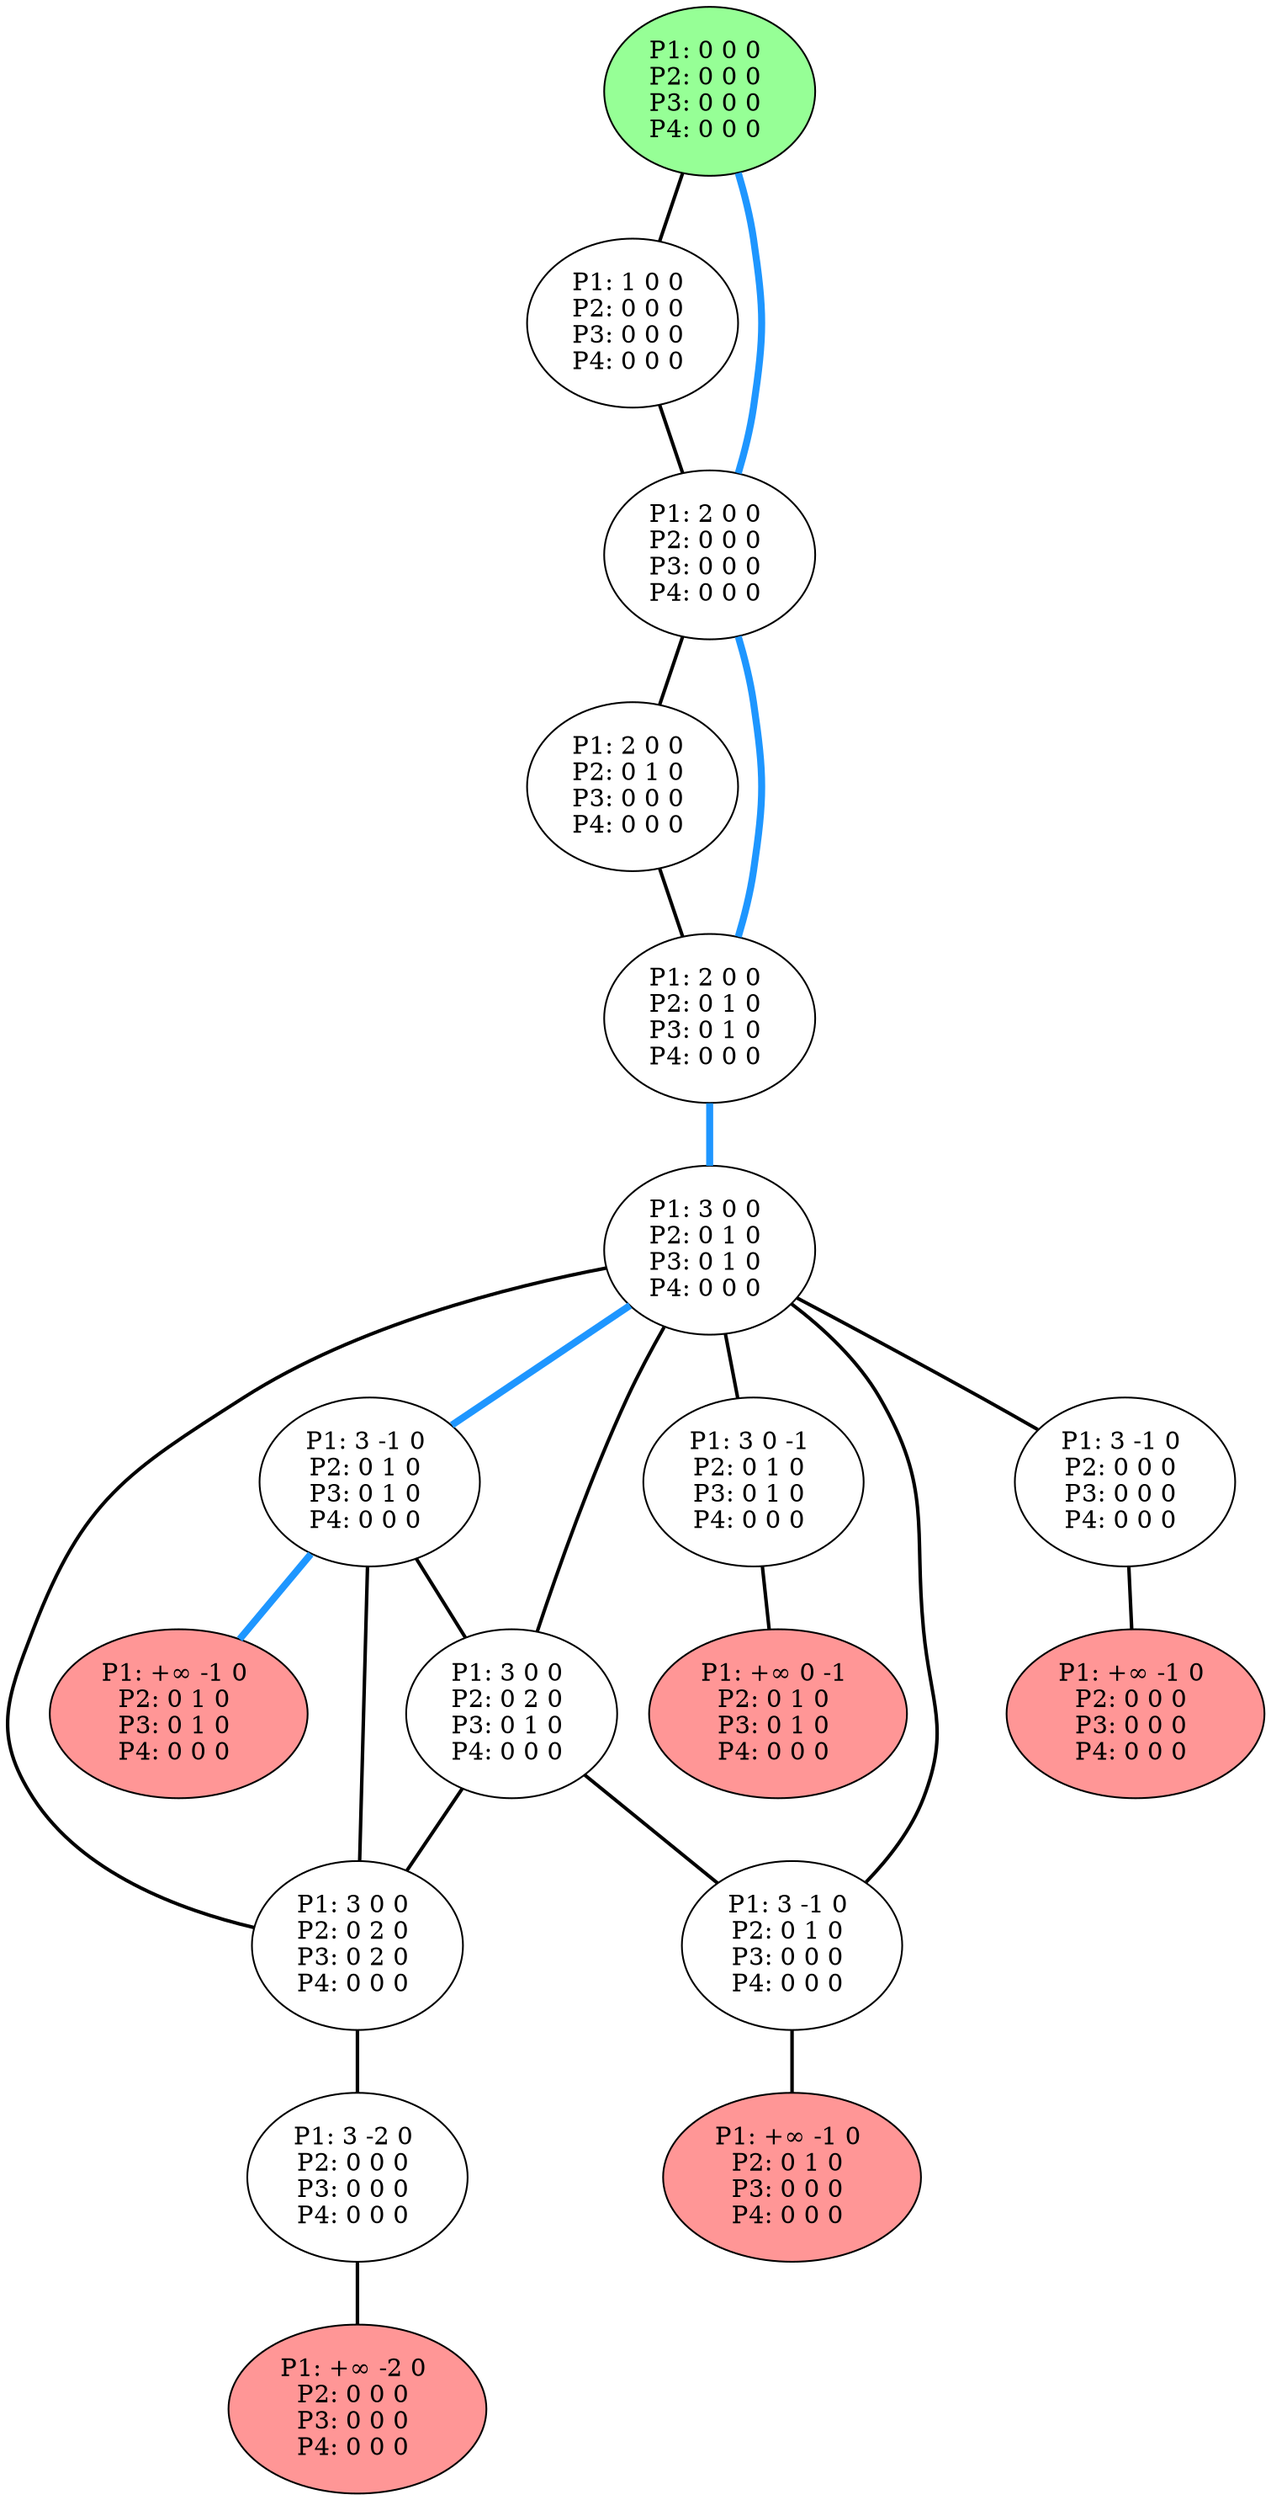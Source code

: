 graph G {
color = "black"
0 [label = "P1: 0 0 0 
P2: 0 0 0 
P3: 0 0 0 
P4: 0 0 0 
",  style="filled", fillcolor = "#96FF96"];
1 [label = "P1: 1 0 0 
P2: 0 0 0 
P3: 0 0 0 
P4: 0 0 0 
"];
2 [label = "P1: 2 0 0 
P2: 0 0 0 
P3: 0 0 0 
P4: 0 0 0 
"];
3 [label = "P1: 2 0 0 
P2: 0 1 0 
P3: 0 0 0 
P4: 0 0 0 
"];
4 [label = "P1: 2 0 0 
P2: 0 1 0 
P3: 0 1 0 
P4: 0 0 0 
"];
5 [label = "P1: 3 0 0 
P2: 0 1 0 
P3: 0 1 0 
P4: 0 0 0 
"];
6 [label = "P1: 3 -1 0 
P2: 0 1 0 
P3: 0 1 0 
P4: 0 0 0 
"];
66 [label = "P1: +∞ -1 0 
P2: 0 1 0 
P3: 0 1 0 
P4: 0 0 0 
",  style="filled", fillcolor = "#FF9696"];
7 [label = "P1: 3 0 -1 
P2: 0 1 0 
P3: 0 1 0 
P4: 0 0 0 
"];
77 [label = "P1: +∞ 0 -1 
P2: 0 1 0 
P3: 0 1 0 
P4: 0 0 0 
",  style="filled", fillcolor = "#FF9696"];
8 [label = "P1: 3 0 0 
P2: 0 2 0 
P3: 0 1 0 
P4: 0 0 0 
"];
9 [label = "P1: 3 -1 0 
P2: 0 1 0 
P3: 0 0 0 
P4: 0 0 0 
"];
99 [label = "P1: +∞ -1 0 
P2: 0 1 0 
P3: 0 0 0 
P4: 0 0 0 
",  style="filled", fillcolor = "#FF9696"];
10 [label = "P1: 3 0 0 
P2: 0 2 0 
P3: 0 2 0 
P4: 0 0 0 
"];
11 [label = "P1: 3 -1 0 
P2: 0 0 0 
P3: 0 0 0 
P4: 0 0 0 
"];
1111 [label = "P1: +∞ -1 0 
P2: 0 0 0 
P3: 0 0 0 
P4: 0 0 0 
",  style="filled", fillcolor = "#FF9696"];
12 [label = "P1: 3 -2 0 
P2: 0 0 0 
P3: 0 0 0 
P4: 0 0 0 
"];
1212 [label = "P1: +∞ -2 0 
P2: 0 0 0 
P3: 0 0 0 
P4: 0 0 0 
",  style="filled", fillcolor = "#FF9696"];
edge [style=bold];
0 -- 1 [color=black];
0 -- 2 [color="#1E96FF", penwidth=4.0];

1 -- 2 [color=black];

2 -- 3 [color=black];
2 -- 4 [color="#1E96FF", penwidth=4.0];

3 -- 4 [color=black];

4 -- 5 [color="#1E96FF", penwidth=4.0];

5 -- 6 [color="#1E96FF", penwidth=4.0];
5 -- 7 [color=black];
5 -- 8 [color=black];
5 -- 9 [color=black];
5 -- 10 [color=black];
5 -- 11 [color=black];

6 -- 8 [color=black];
6 -- 10 [color=black];

6 -- 66 [color="#1E96FF", penwidth=4.0];

7 -- 77 [color=black];
8 -- 10 [color=black];
8 -- 9 [color=black];


9 -- 99 [color=black];
10 -- 12 [color=black];


11 -- 1111 [color=black];

12 -- 1212 [color=black];
}
